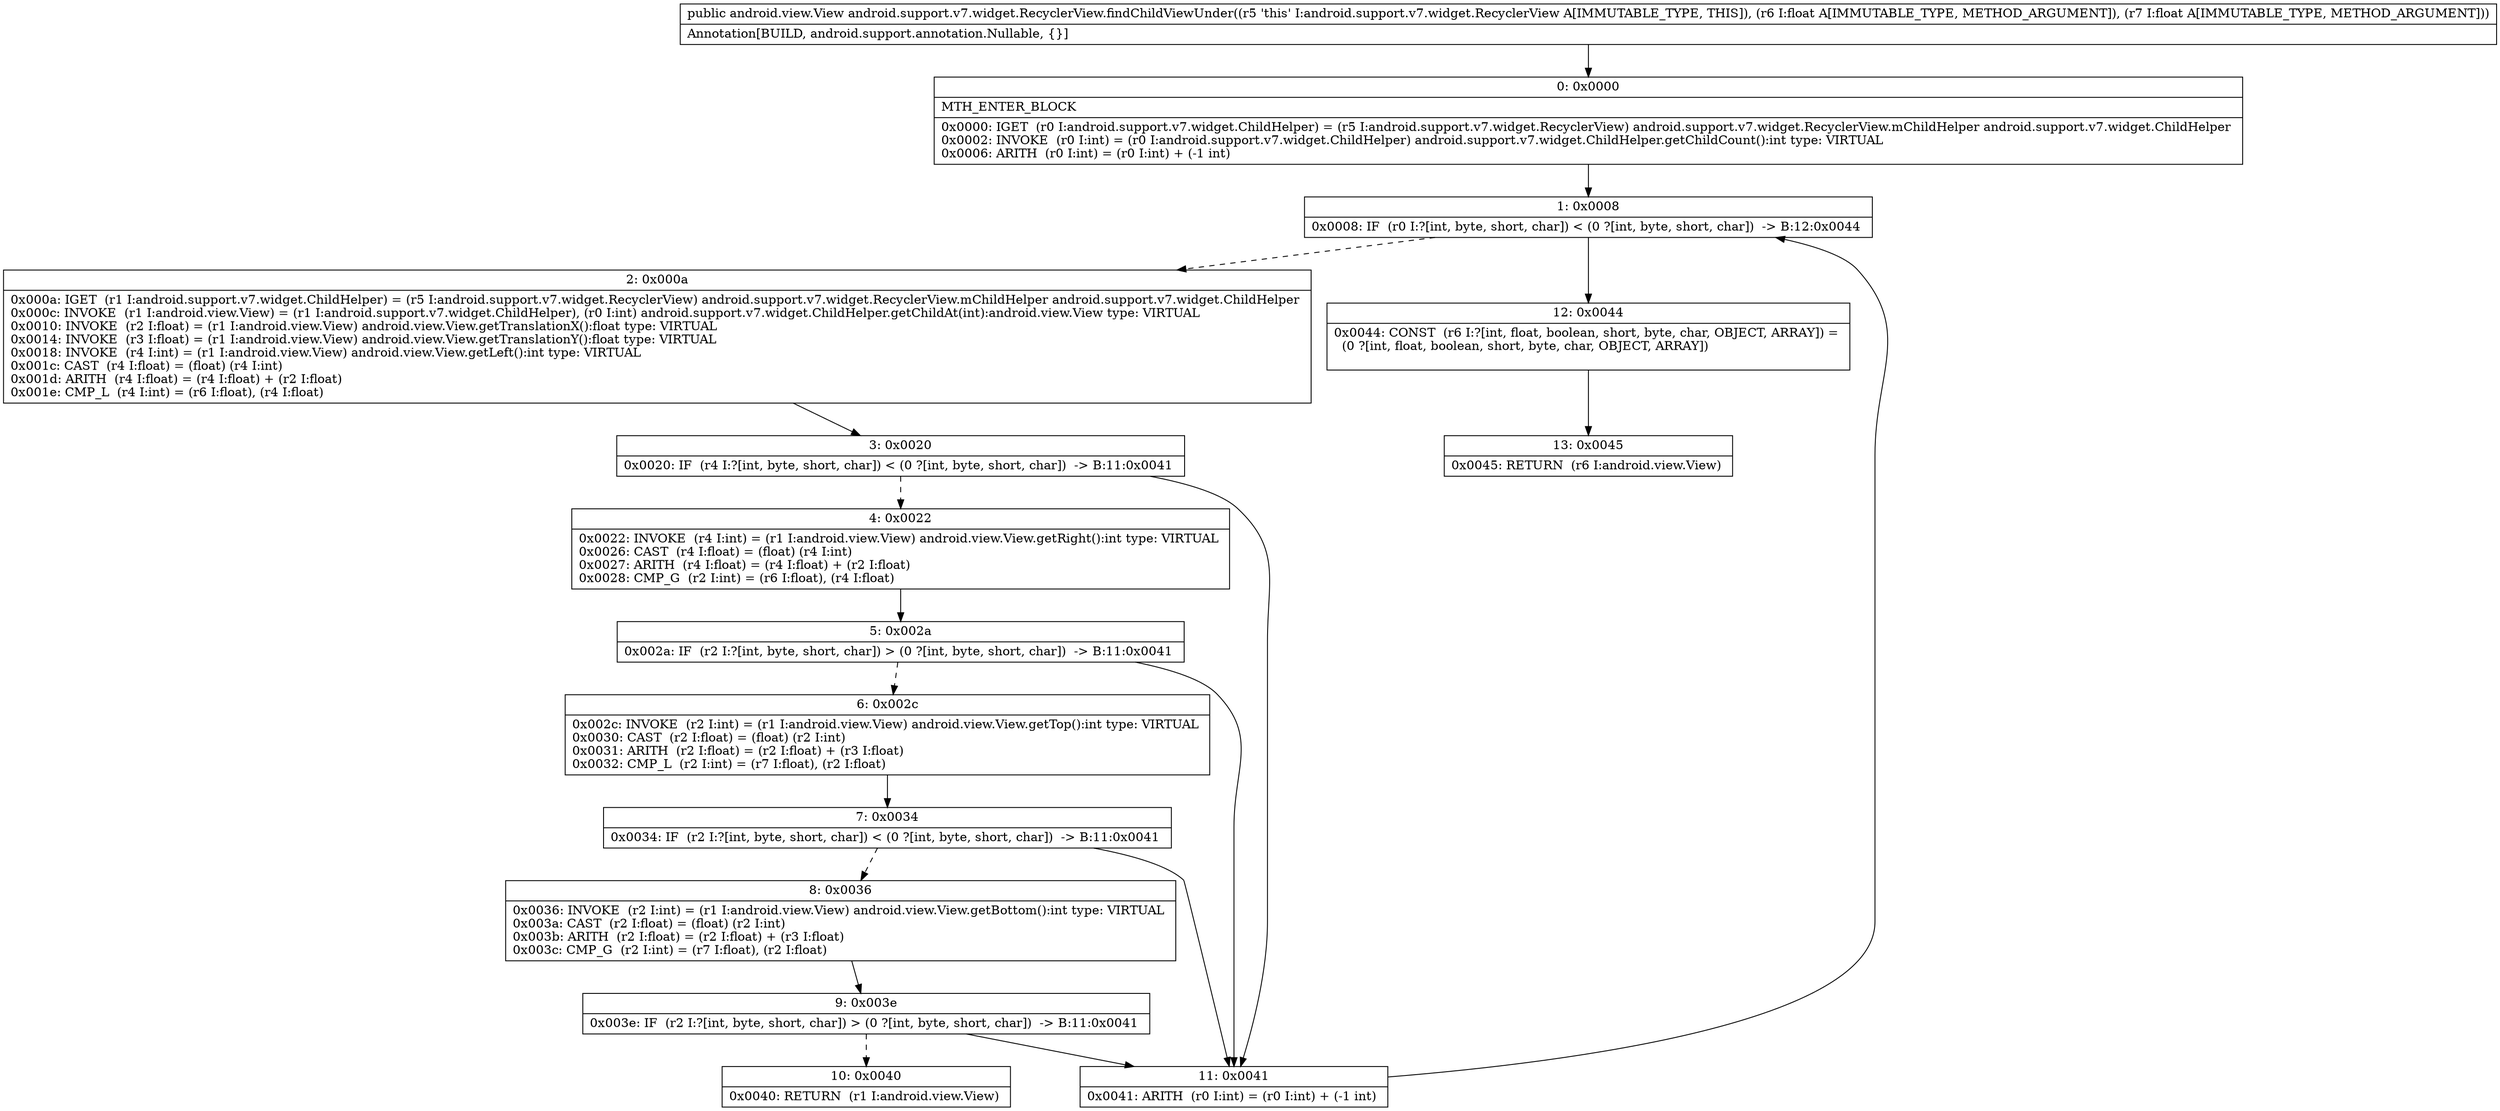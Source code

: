 digraph "CFG forandroid.support.v7.widget.RecyclerView.findChildViewUnder(FF)Landroid\/view\/View;" {
Node_0 [shape=record,label="{0\:\ 0x0000|MTH_ENTER_BLOCK\l|0x0000: IGET  (r0 I:android.support.v7.widget.ChildHelper) = (r5 I:android.support.v7.widget.RecyclerView) android.support.v7.widget.RecyclerView.mChildHelper android.support.v7.widget.ChildHelper \l0x0002: INVOKE  (r0 I:int) = (r0 I:android.support.v7.widget.ChildHelper) android.support.v7.widget.ChildHelper.getChildCount():int type: VIRTUAL \l0x0006: ARITH  (r0 I:int) = (r0 I:int) + (\-1 int) \l}"];
Node_1 [shape=record,label="{1\:\ 0x0008|0x0008: IF  (r0 I:?[int, byte, short, char]) \< (0 ?[int, byte, short, char])  \-\> B:12:0x0044 \l}"];
Node_2 [shape=record,label="{2\:\ 0x000a|0x000a: IGET  (r1 I:android.support.v7.widget.ChildHelper) = (r5 I:android.support.v7.widget.RecyclerView) android.support.v7.widget.RecyclerView.mChildHelper android.support.v7.widget.ChildHelper \l0x000c: INVOKE  (r1 I:android.view.View) = (r1 I:android.support.v7.widget.ChildHelper), (r0 I:int) android.support.v7.widget.ChildHelper.getChildAt(int):android.view.View type: VIRTUAL \l0x0010: INVOKE  (r2 I:float) = (r1 I:android.view.View) android.view.View.getTranslationX():float type: VIRTUAL \l0x0014: INVOKE  (r3 I:float) = (r1 I:android.view.View) android.view.View.getTranslationY():float type: VIRTUAL \l0x0018: INVOKE  (r4 I:int) = (r1 I:android.view.View) android.view.View.getLeft():int type: VIRTUAL \l0x001c: CAST  (r4 I:float) = (float) (r4 I:int) \l0x001d: ARITH  (r4 I:float) = (r4 I:float) + (r2 I:float) \l0x001e: CMP_L  (r4 I:int) = (r6 I:float), (r4 I:float) \l}"];
Node_3 [shape=record,label="{3\:\ 0x0020|0x0020: IF  (r4 I:?[int, byte, short, char]) \< (0 ?[int, byte, short, char])  \-\> B:11:0x0041 \l}"];
Node_4 [shape=record,label="{4\:\ 0x0022|0x0022: INVOKE  (r4 I:int) = (r1 I:android.view.View) android.view.View.getRight():int type: VIRTUAL \l0x0026: CAST  (r4 I:float) = (float) (r4 I:int) \l0x0027: ARITH  (r4 I:float) = (r4 I:float) + (r2 I:float) \l0x0028: CMP_G  (r2 I:int) = (r6 I:float), (r4 I:float) \l}"];
Node_5 [shape=record,label="{5\:\ 0x002a|0x002a: IF  (r2 I:?[int, byte, short, char]) \> (0 ?[int, byte, short, char])  \-\> B:11:0x0041 \l}"];
Node_6 [shape=record,label="{6\:\ 0x002c|0x002c: INVOKE  (r2 I:int) = (r1 I:android.view.View) android.view.View.getTop():int type: VIRTUAL \l0x0030: CAST  (r2 I:float) = (float) (r2 I:int) \l0x0031: ARITH  (r2 I:float) = (r2 I:float) + (r3 I:float) \l0x0032: CMP_L  (r2 I:int) = (r7 I:float), (r2 I:float) \l}"];
Node_7 [shape=record,label="{7\:\ 0x0034|0x0034: IF  (r2 I:?[int, byte, short, char]) \< (0 ?[int, byte, short, char])  \-\> B:11:0x0041 \l}"];
Node_8 [shape=record,label="{8\:\ 0x0036|0x0036: INVOKE  (r2 I:int) = (r1 I:android.view.View) android.view.View.getBottom():int type: VIRTUAL \l0x003a: CAST  (r2 I:float) = (float) (r2 I:int) \l0x003b: ARITH  (r2 I:float) = (r2 I:float) + (r3 I:float) \l0x003c: CMP_G  (r2 I:int) = (r7 I:float), (r2 I:float) \l}"];
Node_9 [shape=record,label="{9\:\ 0x003e|0x003e: IF  (r2 I:?[int, byte, short, char]) \> (0 ?[int, byte, short, char])  \-\> B:11:0x0041 \l}"];
Node_10 [shape=record,label="{10\:\ 0x0040|0x0040: RETURN  (r1 I:android.view.View) \l}"];
Node_11 [shape=record,label="{11\:\ 0x0041|0x0041: ARITH  (r0 I:int) = (r0 I:int) + (\-1 int) \l}"];
Node_12 [shape=record,label="{12\:\ 0x0044|0x0044: CONST  (r6 I:?[int, float, boolean, short, byte, char, OBJECT, ARRAY]) = \l  (0 ?[int, float, boolean, short, byte, char, OBJECT, ARRAY])\l \l}"];
Node_13 [shape=record,label="{13\:\ 0x0045|0x0045: RETURN  (r6 I:android.view.View) \l}"];
MethodNode[shape=record,label="{public android.view.View android.support.v7.widget.RecyclerView.findChildViewUnder((r5 'this' I:android.support.v7.widget.RecyclerView A[IMMUTABLE_TYPE, THIS]), (r6 I:float A[IMMUTABLE_TYPE, METHOD_ARGUMENT]), (r7 I:float A[IMMUTABLE_TYPE, METHOD_ARGUMENT]))  | Annotation[BUILD, android.support.annotation.Nullable, \{\}]\l}"];
MethodNode -> Node_0;
Node_0 -> Node_1;
Node_1 -> Node_2[style=dashed];
Node_1 -> Node_12;
Node_2 -> Node_3;
Node_3 -> Node_4[style=dashed];
Node_3 -> Node_11;
Node_4 -> Node_5;
Node_5 -> Node_6[style=dashed];
Node_5 -> Node_11;
Node_6 -> Node_7;
Node_7 -> Node_8[style=dashed];
Node_7 -> Node_11;
Node_8 -> Node_9;
Node_9 -> Node_10[style=dashed];
Node_9 -> Node_11;
Node_11 -> Node_1;
Node_12 -> Node_13;
}


